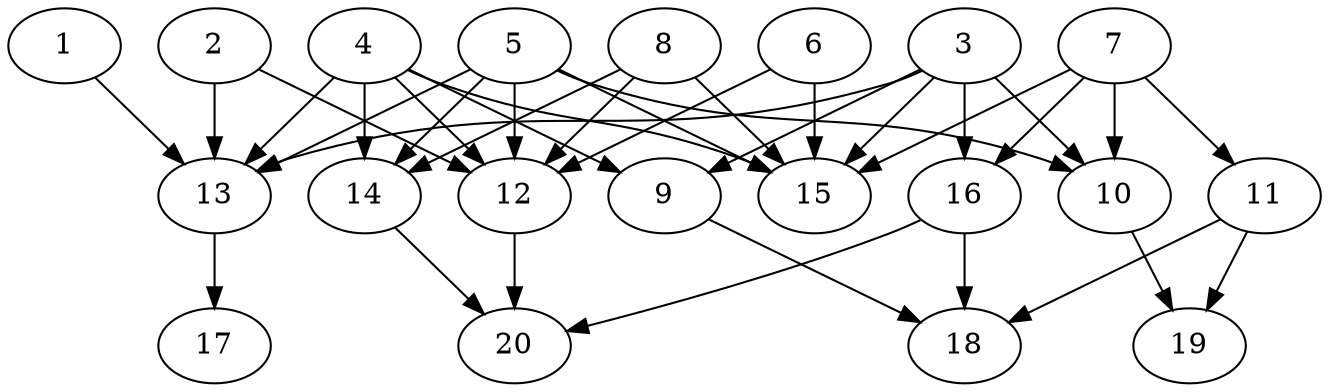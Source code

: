 // DAG automatically generated by daggen at Tue Jul 23 14:29:40 2019
// ./daggen --dot -n 20 --ccr 0.5 --fat 0.7 --regular 0.5 --density 0.7 --mindata 5242880 --maxdata 52428800 
digraph G {
  1 [size="20353024", alpha="0.17", expect_size="10176512"] 
  1 -> 13 [size ="10176512"]
  2 [size="59615232", alpha="0.09", expect_size="29807616"] 
  2 -> 12 [size ="29807616"]
  2 -> 13 [size ="29807616"]
  3 [size="81678336", alpha="0.11", expect_size="40839168"] 
  3 -> 9 [size ="40839168"]
  3 -> 10 [size ="40839168"]
  3 -> 13 [size ="40839168"]
  3 -> 15 [size ="40839168"]
  3 -> 16 [size ="40839168"]
  4 [size="75200512", alpha="0.12", expect_size="37600256"] 
  4 -> 9 [size ="37600256"]
  4 -> 12 [size ="37600256"]
  4 -> 13 [size ="37600256"]
  4 -> 14 [size ="37600256"]
  4 -> 15 [size ="37600256"]
  5 [size="37455872", alpha="0.05", expect_size="18727936"] 
  5 -> 10 [size ="18727936"]
  5 -> 12 [size ="18727936"]
  5 -> 13 [size ="18727936"]
  5 -> 14 [size ="18727936"]
  5 -> 15 [size ="18727936"]
  6 [size="40847360", alpha="0.12", expect_size="20423680"] 
  6 -> 12 [size ="20423680"]
  6 -> 15 [size ="20423680"]
  7 [size="86657024", alpha="0.11", expect_size="43328512"] 
  7 -> 10 [size ="43328512"]
  7 -> 11 [size ="43328512"]
  7 -> 15 [size ="43328512"]
  7 -> 16 [size ="43328512"]
  8 [size="83290112", alpha="0.04", expect_size="41645056"] 
  8 -> 12 [size ="41645056"]
  8 -> 14 [size ="41645056"]
  8 -> 15 [size ="41645056"]
  9 [size="52592640", alpha="0.03", expect_size="26296320"] 
  9 -> 18 [size ="26296320"]
  10 [size="91955200", alpha="0.13", expect_size="45977600"] 
  10 -> 19 [size ="45977600"]
  11 [size="104794112", alpha="0.11", expect_size="52397056"] 
  11 -> 18 [size ="52397056"]
  11 -> 19 [size ="52397056"]
  12 [size="89192448", alpha="0.09", expect_size="44596224"] 
  12 -> 20 [size ="44596224"]
  13 [size="38678528", alpha="0.13", expect_size="19339264"] 
  13 -> 17 [size ="19339264"]
  14 [size="89106432", alpha="0.04", expect_size="44553216"] 
  14 -> 20 [size ="44553216"]
  15 [size="52895744", alpha="0.08", expect_size="26447872"] 
  16 [size="75257856", alpha="0.17", expect_size="37628928"] 
  16 -> 18 [size ="37628928"]
  16 -> 20 [size ="37628928"]
  17 [size="39667712", alpha="0.09", expect_size="19833856"] 
  18 [size="91531264", alpha="0.20", expect_size="45765632"] 
  19 [size="17676288", alpha="0.05", expect_size="8838144"] 
  20 [size="31219712", alpha="0.00", expect_size="15609856"] 
}
